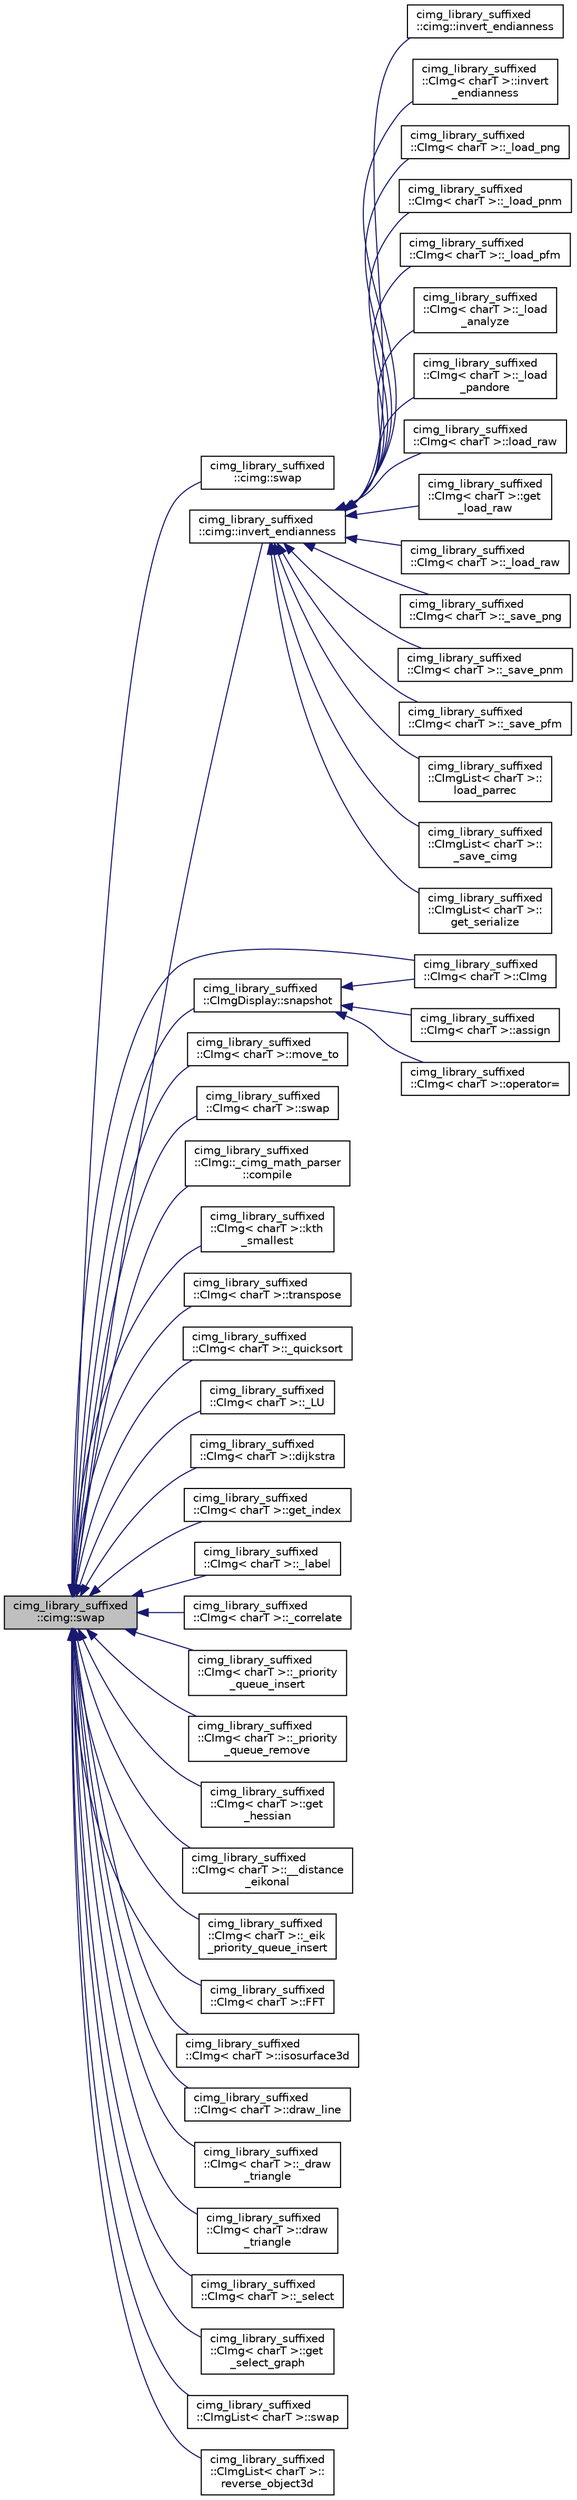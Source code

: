 digraph "cimg_library_suffixed::cimg::swap"
{
  edge [fontname="Helvetica",fontsize="10",labelfontname="Helvetica",labelfontsize="10"];
  node [fontname="Helvetica",fontsize="10",shape=record];
  rankdir="LR";
  Node4024 [label="cimg_library_suffixed\l::cimg::swap",height=0.2,width=0.4,color="black", fillcolor="grey75", style="filled", fontcolor="black"];
  Node4024 -> Node4025 [dir="back",color="midnightblue",fontsize="10",style="solid",fontname="Helvetica"];
  Node4025 [label="cimg_library_suffixed\l::cimg::swap",height=0.2,width=0.4,color="black", fillcolor="white", style="filled",URL="$namespacecimg__library__suffixed_1_1cimg.html#aa4d77ad5aa3b88a07257c583a1b5d475",tooltip="Exchange values of variables (a1,a2) and (b1,b2). "];
  Node4024 -> Node4026 [dir="back",color="midnightblue",fontsize="10",style="solid",fontname="Helvetica"];
  Node4026 [label="cimg_library_suffixed\l::cimg::invert_endianness",height=0.2,width=0.4,color="black", fillcolor="white", style="filled",URL="$namespacecimg__library__suffixed_1_1cimg.html#a1f8e231e39844ce1685d2fa80edd852d",tooltip="Reverse endianness of all elements in a memory buffer. "];
  Node4026 -> Node4027 [dir="back",color="midnightblue",fontsize="10",style="solid",fontname="Helvetica"];
  Node4027 [label="cimg_library_suffixed\l::cimg::invert_endianness",height=0.2,width=0.4,color="black", fillcolor="white", style="filled",URL="$namespacecimg__library__suffixed_1_1cimg.html#aaa2e6e8ccab85cc7fc7b9f02060965a2",tooltip="Reverse endianness of a single variable. "];
  Node4026 -> Node4028 [dir="back",color="midnightblue",fontsize="10",style="solid",fontname="Helvetica"];
  Node4028 [label="cimg_library_suffixed\l::CImg\< charT \>::invert\l_endianness",height=0.2,width=0.4,color="black", fillcolor="white", style="filled",URL="$structcimg__library__suffixed_1_1_c_img.html#a22c014ba48da63fedb942dca9df883c2",tooltip="Invert endianness of all pixel values. "];
  Node4026 -> Node4029 [dir="back",color="midnightblue",fontsize="10",style="solid",fontname="Helvetica"];
  Node4029 [label="cimg_library_suffixed\l::CImg\< charT \>::_load_png",height=0.2,width=0.4,color="black", fillcolor="white", style="filled",URL="$structcimg__library__suffixed_1_1_c_img.html#a8cde6f74b600005d95497c4834a686b4"];
  Node4026 -> Node4030 [dir="back",color="midnightblue",fontsize="10",style="solid",fontname="Helvetica"];
  Node4030 [label="cimg_library_suffixed\l::CImg\< charT \>::_load_pnm",height=0.2,width=0.4,color="black", fillcolor="white", style="filled",URL="$structcimg__library__suffixed_1_1_c_img.html#a4ee4502761ce479392f2641211a5694f"];
  Node4026 -> Node4031 [dir="back",color="midnightblue",fontsize="10",style="solid",fontname="Helvetica"];
  Node4031 [label="cimg_library_suffixed\l::CImg\< charT \>::_load_pfm",height=0.2,width=0.4,color="black", fillcolor="white", style="filled",URL="$structcimg__library__suffixed_1_1_c_img.html#a0735cc3a6a6f0639ff34e98086cb7992"];
  Node4026 -> Node4032 [dir="back",color="midnightblue",fontsize="10",style="solid",fontname="Helvetica"];
  Node4032 [label="cimg_library_suffixed\l::CImg\< charT \>::_load\l_analyze",height=0.2,width=0.4,color="black", fillcolor="white", style="filled",URL="$structcimg__library__suffixed_1_1_c_img.html#a01444df91267a5b4cb8105ac5886f12f"];
  Node4026 -> Node4033 [dir="back",color="midnightblue",fontsize="10",style="solid",fontname="Helvetica"];
  Node4033 [label="cimg_library_suffixed\l::CImg\< charT \>::_load\l_pandore",height=0.2,width=0.4,color="black", fillcolor="white", style="filled",URL="$structcimg__library__suffixed_1_1_c_img.html#abca75206a158250ae62f9f66e8da76c6"];
  Node4026 -> Node4034 [dir="back",color="midnightblue",fontsize="10",style="solid",fontname="Helvetica"];
  Node4034 [label="cimg_library_suffixed\l::CImg\< charT \>::load_raw",height=0.2,width=0.4,color="black", fillcolor="white", style="filled",URL="$structcimg__library__suffixed_1_1_c_img.html#af50b9077784dad68a318c403866367d7",tooltip="Load image from a raw binary file. "];
  Node4026 -> Node4035 [dir="back",color="midnightblue",fontsize="10",style="solid",fontname="Helvetica"];
  Node4035 [label="cimg_library_suffixed\l::CImg\< charT \>::get\l_load_raw",height=0.2,width=0.4,color="black", fillcolor="white", style="filled",URL="$structcimg__library__suffixed_1_1_c_img.html#a03c7c625ebac464ac598586501eaf342",tooltip="Load image from a raw binary file . "];
  Node4026 -> Node4036 [dir="back",color="midnightblue",fontsize="10",style="solid",fontname="Helvetica"];
  Node4036 [label="cimg_library_suffixed\l::CImg\< charT \>::_load_raw",height=0.2,width=0.4,color="black", fillcolor="white", style="filled",URL="$structcimg__library__suffixed_1_1_c_img.html#ac35f14b0a2ad7b9a7921a150c1056fd5"];
  Node4026 -> Node4037 [dir="back",color="midnightblue",fontsize="10",style="solid",fontname="Helvetica"];
  Node4037 [label="cimg_library_suffixed\l::CImg\< charT \>::_save_png",height=0.2,width=0.4,color="black", fillcolor="white", style="filled",URL="$structcimg__library__suffixed_1_1_c_img.html#aab5e304310373159e357250314e99da6"];
  Node4026 -> Node4038 [dir="back",color="midnightblue",fontsize="10",style="solid",fontname="Helvetica"];
  Node4038 [label="cimg_library_suffixed\l::CImg\< charT \>::_save_pnm",height=0.2,width=0.4,color="black", fillcolor="white", style="filled",URL="$structcimg__library__suffixed_1_1_c_img.html#a3b62455c9523881fa64a47d8362c3d80"];
  Node4026 -> Node4039 [dir="back",color="midnightblue",fontsize="10",style="solid",fontname="Helvetica"];
  Node4039 [label="cimg_library_suffixed\l::CImg\< charT \>::_save_pfm",height=0.2,width=0.4,color="black", fillcolor="white", style="filled",URL="$structcimg__library__suffixed_1_1_c_img.html#a65be74d7d22bb71e708b3beb8e9cae49"];
  Node4026 -> Node4040 [dir="back",color="midnightblue",fontsize="10",style="solid",fontname="Helvetica"];
  Node4040 [label="cimg_library_suffixed\l::CImgList\< charT \>::\lload_parrec",height=0.2,width=0.4,color="black", fillcolor="white", style="filled",URL="$structcimg__library__suffixed_1_1_c_img_list.html#affbfd21835dfd5c00fe98cc71c7760c2",tooltip="Load a list from a PAR/REC (Philips) file. "];
  Node4026 -> Node4041 [dir="back",color="midnightblue",fontsize="10",style="solid",fontname="Helvetica"];
  Node4041 [label="cimg_library_suffixed\l::CImgList\< charT \>::\l_save_cimg",height=0.2,width=0.4,color="black", fillcolor="white", style="filled",URL="$structcimg__library__suffixed_1_1_c_img_list.html#af99c31c0d24c46734145e1910ca44323"];
  Node4026 -> Node4042 [dir="back",color="midnightblue",fontsize="10",style="solid",fontname="Helvetica"];
  Node4042 [label="cimg_library_suffixed\l::CImgList\< charT \>::\lget_serialize",height=0.2,width=0.4,color="black", fillcolor="white", style="filled",URL="$structcimg__library__suffixed_1_1_c_img_list.html#a6ef5394483360f2220873d2b8b856789",tooltip="Serialize a CImgList<T> instance into a raw CImg<unsigned char> buffer. "];
  Node4024 -> Node4043 [dir="back",color="midnightblue",fontsize="10",style="solid",fontname="Helvetica"];
  Node4043 [label="cimg_library_suffixed\l::CImgDisplay::snapshot",height=0.2,width=0.4,color="black", fillcolor="white", style="filled",URL="$structcimg__library__suffixed_1_1_c_img_display.html#a914ee0515249db301dc66275861a6b3e",tooltip="Take a snapshot of the associated window content. "];
  Node4043 -> Node4044 [dir="back",color="midnightblue",fontsize="10",style="solid",fontname="Helvetica"];
  Node4044 [label="cimg_library_suffixed\l::CImg\< charT \>::CImg",height=0.2,width=0.4,color="black", fillcolor="white", style="filled",URL="$structcimg__library__suffixed_1_1_c_img.html#a015159d8cee61c2f2316c3e128470a71",tooltip="Construct image from a display window. "];
  Node4043 -> Node4045 [dir="back",color="midnightblue",fontsize="10",style="solid",fontname="Helvetica"];
  Node4045 [label="cimg_library_suffixed\l::CImg\< charT \>::assign",height=0.2,width=0.4,color="black", fillcolor="white", style="filled",URL="$structcimg__library__suffixed_1_1_c_img.html#a668fe887682e7cbb469409842bb98cd2",tooltip="Construct image from a display window . "];
  Node4043 -> Node4046 [dir="back",color="midnightblue",fontsize="10",style="solid",fontname="Helvetica"];
  Node4046 [label="cimg_library_suffixed\l::CImg\< charT \>::operator=",height=0.2,width=0.4,color="black", fillcolor="white", style="filled",URL="$structcimg__library__suffixed_1_1_c_img.html#a75e18966d8e02a9cee85642038e30a08",tooltip="Copy the content of a display window to the current image instance. "];
  Node4024 -> Node4044 [dir="back",color="midnightblue",fontsize="10",style="solid",fontname="Helvetica"];
  Node4024 -> Node4047 [dir="back",color="midnightblue",fontsize="10",style="solid",fontname="Helvetica"];
  Node4047 [label="cimg_library_suffixed\l::CImg\< charT \>::move_to",height=0.2,width=0.4,color="black", fillcolor="white", style="filled",URL="$structcimg__library__suffixed_1_1_c_img.html#aff55129132b52ec25120b9cd7b152e46",tooltip="Transfer content of an image instance into another one . "];
  Node4024 -> Node4048 [dir="back",color="midnightblue",fontsize="10",style="solid",fontname="Helvetica"];
  Node4048 [label="cimg_library_suffixed\l::CImg\< charT \>::swap",height=0.2,width=0.4,color="black", fillcolor="white", style="filled",URL="$structcimg__library__suffixed_1_1_c_img.html#a0a28f73055b3412094de285551d67e3e",tooltip="Swap fields of two image instances. "];
  Node4024 -> Node4049 [dir="back",color="midnightblue",fontsize="10",style="solid",fontname="Helvetica"];
  Node4049 [label="cimg_library_suffixed\l::CImg::_cimg_math_parser\l::compile",height=0.2,width=0.4,color="black", fillcolor="white", style="filled",URL="$structcimg__library__suffixed_1_1_c_img_1_1__cimg__math__parser.html#a318c44c5d1f4f0114355f37ace87a4ae"];
  Node4024 -> Node4050 [dir="back",color="midnightblue",fontsize="10",style="solid",fontname="Helvetica"];
  Node4050 [label="cimg_library_suffixed\l::CImg\< charT \>::kth\l_smallest",height=0.2,width=0.4,color="black", fillcolor="white", style="filled",URL="$structcimg__library__suffixed_1_1_c_img.html#a36aae980a6c3c96c3fcef32cd93f20cb",tooltip="Return the kth smallest pixel value. "];
  Node4024 -> Node4051 [dir="back",color="midnightblue",fontsize="10",style="solid",fontname="Helvetica"];
  Node4051 [label="cimg_library_suffixed\l::CImg\< charT \>::transpose",height=0.2,width=0.4,color="black", fillcolor="white", style="filled",URL="$structcimg__library__suffixed_1_1_c_img.html#ad571a9ec5ca48ee4c22f45f27578e9b9",tooltip="Transpose the image, viewed as a matrix. "];
  Node4024 -> Node4052 [dir="back",color="midnightblue",fontsize="10",style="solid",fontname="Helvetica"];
  Node4052 [label="cimg_library_suffixed\l::CImg\< charT \>::_quicksort",height=0.2,width=0.4,color="black", fillcolor="white", style="filled",URL="$structcimg__library__suffixed_1_1_c_img.html#aa43f408844def523d108b897ff2efc88"];
  Node4024 -> Node4053 [dir="back",color="midnightblue",fontsize="10",style="solid",fontname="Helvetica"];
  Node4053 [label="cimg_library_suffixed\l::CImg\< charT \>::_LU",height=0.2,width=0.4,color="black", fillcolor="white", style="filled",URL="$structcimg__library__suffixed_1_1_c_img.html#a9003055d9bb4040cffb855dfdea19715"];
  Node4024 -> Node4054 [dir="back",color="midnightblue",fontsize="10",style="solid",fontname="Helvetica"];
  Node4054 [label="cimg_library_suffixed\l::CImg\< charT \>::dijkstra",height=0.2,width=0.4,color="black", fillcolor="white", style="filled",URL="$structcimg__library__suffixed_1_1_c_img.html#a376d6a45a4f3122f23a9b352fd56adf0",tooltip="Compute minimal path in a graph, using the Dijkstra algorithm. "];
  Node4024 -> Node4055 [dir="back",color="midnightblue",fontsize="10",style="solid",fontname="Helvetica"];
  Node4055 [label="cimg_library_suffixed\l::CImg\< charT \>::get_index",height=0.2,width=0.4,color="black", fillcolor="white", style="filled",URL="$structcimg__library__suffixed_1_1_c_img.html#a3787f8eb2c642164a3fb1f2b93c9dcc5",tooltip="Index multi-valued pixels regarding to a specified colormap . "];
  Node4024 -> Node4056 [dir="back",color="midnightblue",fontsize="10",style="solid",fontname="Helvetica"];
  Node4056 [label="cimg_library_suffixed\l::CImg\< charT \>::_label",height=0.2,width=0.4,color="black", fillcolor="white", style="filled",URL="$structcimg__library__suffixed_1_1_c_img.html#abda7bb00204f598bf8e4a00470c11e45"];
  Node4024 -> Node4057 [dir="back",color="midnightblue",fontsize="10",style="solid",fontname="Helvetica"];
  Node4057 [label="cimg_library_suffixed\l::CImg\< charT \>::_correlate",height=0.2,width=0.4,color="black", fillcolor="white", style="filled",URL="$structcimg__library__suffixed_1_1_c_img.html#aed98b23130078df5ad69b199d88bb261",tooltip="Correlate image by a kernel . "];
  Node4024 -> Node4058 [dir="back",color="midnightblue",fontsize="10",style="solid",fontname="Helvetica"];
  Node4058 [label="cimg_library_suffixed\l::CImg\< charT \>::_priority\l_queue_insert",height=0.2,width=0.4,color="black", fillcolor="white", style="filled",URL="$structcimg__library__suffixed_1_1_c_img.html#aa909a8aa73e13c1984c221a565ecacb4"];
  Node4024 -> Node4059 [dir="back",color="midnightblue",fontsize="10",style="solid",fontname="Helvetica"];
  Node4059 [label="cimg_library_suffixed\l::CImg\< charT \>::_priority\l_queue_remove",height=0.2,width=0.4,color="black", fillcolor="white", style="filled",URL="$structcimg__library__suffixed_1_1_c_img.html#abffaf23ea51a93b7164ec31ae746a85c"];
  Node4024 -> Node4060 [dir="back",color="midnightblue",fontsize="10",style="solid",fontname="Helvetica"];
  Node4060 [label="cimg_library_suffixed\l::CImg\< charT \>::get\l_hessian",height=0.2,width=0.4,color="black", fillcolor="white", style="filled",URL="$structcimg__library__suffixed_1_1_c_img.html#a4eb2ceb90169f0658337de1f5156fda5",tooltip="Return image hessian. "];
  Node4024 -> Node4061 [dir="back",color="midnightblue",fontsize="10",style="solid",fontname="Helvetica"];
  Node4061 [label="cimg_library_suffixed\l::CImg\< charT \>::__distance\l_eikonal",height=0.2,width=0.4,color="black", fillcolor="white", style="filled",URL="$structcimg__library__suffixed_1_1_c_img.html#a7cfc1835fb6c182641ed441ca24678bd"];
  Node4024 -> Node4062 [dir="back",color="midnightblue",fontsize="10",style="solid",fontname="Helvetica"];
  Node4062 [label="cimg_library_suffixed\l::CImg\< charT \>::_eik\l_priority_queue_insert",height=0.2,width=0.4,color="black", fillcolor="white", style="filled",URL="$structcimg__library__suffixed_1_1_c_img.html#ac213b2a52668b519e526b5651f7708d6"];
  Node4024 -> Node4063 [dir="back",color="midnightblue",fontsize="10",style="solid",fontname="Helvetica"];
  Node4063 [label="cimg_library_suffixed\l::CImg\< charT \>::FFT",height=0.2,width=0.4,color="black", fillcolor="white", style="filled",URL="$structcimg__library__suffixed_1_1_c_img.html#abf1763dd0cf132f59147662022feb791",tooltip="Compute 1d Fast Fourier Transform, along a specified axis. "];
  Node4024 -> Node4064 [dir="back",color="midnightblue",fontsize="10",style="solid",fontname="Helvetica"];
  Node4064 [label="cimg_library_suffixed\l::CImg\< charT \>::isosurface3d",height=0.2,width=0.4,color="black", fillcolor="white", style="filled",URL="$structcimg__library__suffixed_1_1_c_img.html#af2871222dafbcaf1ddab4701be882410",tooltip="Compute isosurface of a function, as a 3d object. "];
  Node4024 -> Node4065 [dir="back",color="midnightblue",fontsize="10",style="solid",fontname="Helvetica"];
  Node4065 [label="cimg_library_suffixed\l::CImg\< charT \>::draw_line",height=0.2,width=0.4,color="black", fillcolor="white", style="filled",URL="$structcimg__library__suffixed_1_1_c_img.html#aa53f7c9ad99ba2362308a55b68b6ecba",tooltip="Draw a 2d line. "];
  Node4024 -> Node4066 [dir="back",color="midnightblue",fontsize="10",style="solid",fontname="Helvetica"];
  Node4066 [label="cimg_library_suffixed\l::CImg\< charT \>::_draw\l_triangle",height=0.2,width=0.4,color="black", fillcolor="white", style="filled",URL="$structcimg__library__suffixed_1_1_c_img.html#ac74ac385cd49f786ba83f543e2de7da1"];
  Node4024 -> Node4067 [dir="back",color="midnightblue",fontsize="10",style="solid",fontname="Helvetica"];
  Node4067 [label="cimg_library_suffixed\l::CImg\< charT \>::draw\l_triangle",height=0.2,width=0.4,color="black", fillcolor="white", style="filled",URL="$structcimg__library__suffixed_1_1_c_img.html#a3474969fdaf5e50bc5a1b8e5831a566f",tooltip="Draw a filled 2d triangle, with z-buffering. "];
  Node4024 -> Node4068 [dir="back",color="midnightblue",fontsize="10",style="solid",fontname="Helvetica"];
  Node4068 [label="cimg_library_suffixed\l::CImg\< charT \>::_select",height=0.2,width=0.4,color="black", fillcolor="white", style="filled",URL="$structcimg__library__suffixed_1_1_c_img.html#ad9b7141242d0b6e861a8014112ddb5b5"];
  Node4024 -> Node4069 [dir="back",color="midnightblue",fontsize="10",style="solid",fontname="Helvetica"];
  Node4069 [label="cimg_library_suffixed\l::CImg\< charT \>::get\l_select_graph",height=0.2,width=0.4,color="black", fillcolor="white", style="filled",URL="$structcimg__library__suffixed_1_1_c_img.html#a689f47424dc7c548ebfe53e431409199",tooltip="Select sub-graph in a graph. "];
  Node4024 -> Node4070 [dir="back",color="midnightblue",fontsize="10",style="solid",fontname="Helvetica"];
  Node4070 [label="cimg_library_suffixed\l::CImgList\< charT \>::swap",height=0.2,width=0.4,color="black", fillcolor="white", style="filled",URL="$structcimg__library__suffixed_1_1_c_img_list.html#ad88b574b18ddf25e9be41d346584236b",tooltip="Swap all fields between two list instances. "];
  Node4024 -> Node4071 [dir="back",color="midnightblue",fontsize="10",style="solid",fontname="Helvetica"];
  Node4071 [label="cimg_library_suffixed\l::CImgList\< charT \>::\lreverse_object3d",height=0.2,width=0.4,color="black", fillcolor="white", style="filled",URL="$structcimg__library__suffixed_1_1_c_img_list.html#ac71b38d55035c32a17e94c8e634fac4b",tooltip="Reverse primitives orientations of a 3d object. "];
}
